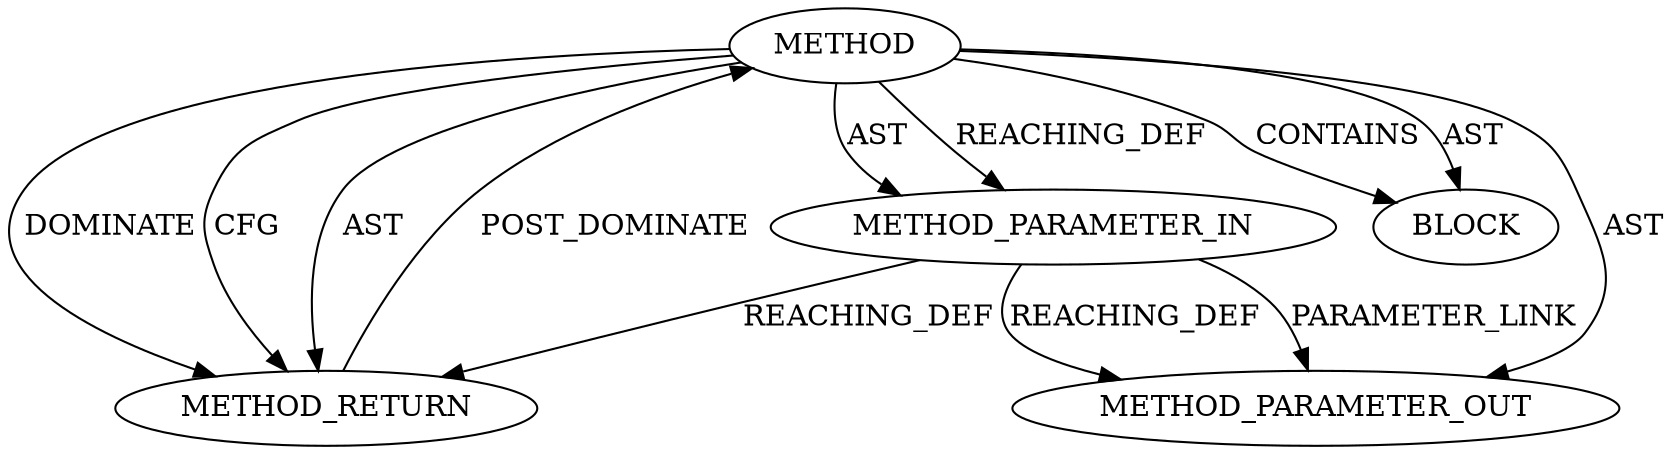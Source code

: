 digraph {
  12407 [label=METHOD AST_PARENT_TYPE="NAMESPACE_BLOCK" AST_PARENT_FULL_NAME="<global>" ORDER=0 CODE="<empty>" FULL_NAME="shash_desc_zero" IS_EXTERNAL=true FILENAME="<empty>" SIGNATURE="" NAME="shash_desc_zero"]
  13412 [label=METHOD_PARAMETER_OUT ORDER=1 CODE="p1" IS_VARIADIC=false TYPE_FULL_NAME="ANY" EVALUATION_STRATEGY="BY_VALUE" INDEX=1 NAME="p1"]
  12410 [label=METHOD_RETURN ORDER=2 CODE="RET" TYPE_FULL_NAME="ANY" EVALUATION_STRATEGY="BY_VALUE"]
  12408 [label=METHOD_PARAMETER_IN ORDER=1 CODE="p1" IS_VARIADIC=false TYPE_FULL_NAME="ANY" EVALUATION_STRATEGY="BY_VALUE" INDEX=1 NAME="p1"]
  12409 [label=BLOCK ORDER=1 ARGUMENT_INDEX=1 CODE="<empty>" TYPE_FULL_NAME="ANY"]
  12407 -> 12408 [label=AST ]
  12408 -> 13412 [label=PARAMETER_LINK ]
  12407 -> 12410 [label=CFG ]
  12407 -> 13412 [label=AST ]
  12408 -> 13412 [label=REACHING_DEF VARIABLE="p1"]
  12407 -> 12408 [label=REACHING_DEF VARIABLE=""]
  12410 -> 12407 [label=POST_DOMINATE ]
  12407 -> 12409 [label=CONTAINS ]
  12407 -> 12409 [label=AST ]
  12407 -> 12410 [label=AST ]
  12408 -> 12410 [label=REACHING_DEF VARIABLE="p1"]
  12407 -> 12410 [label=DOMINATE ]
}
